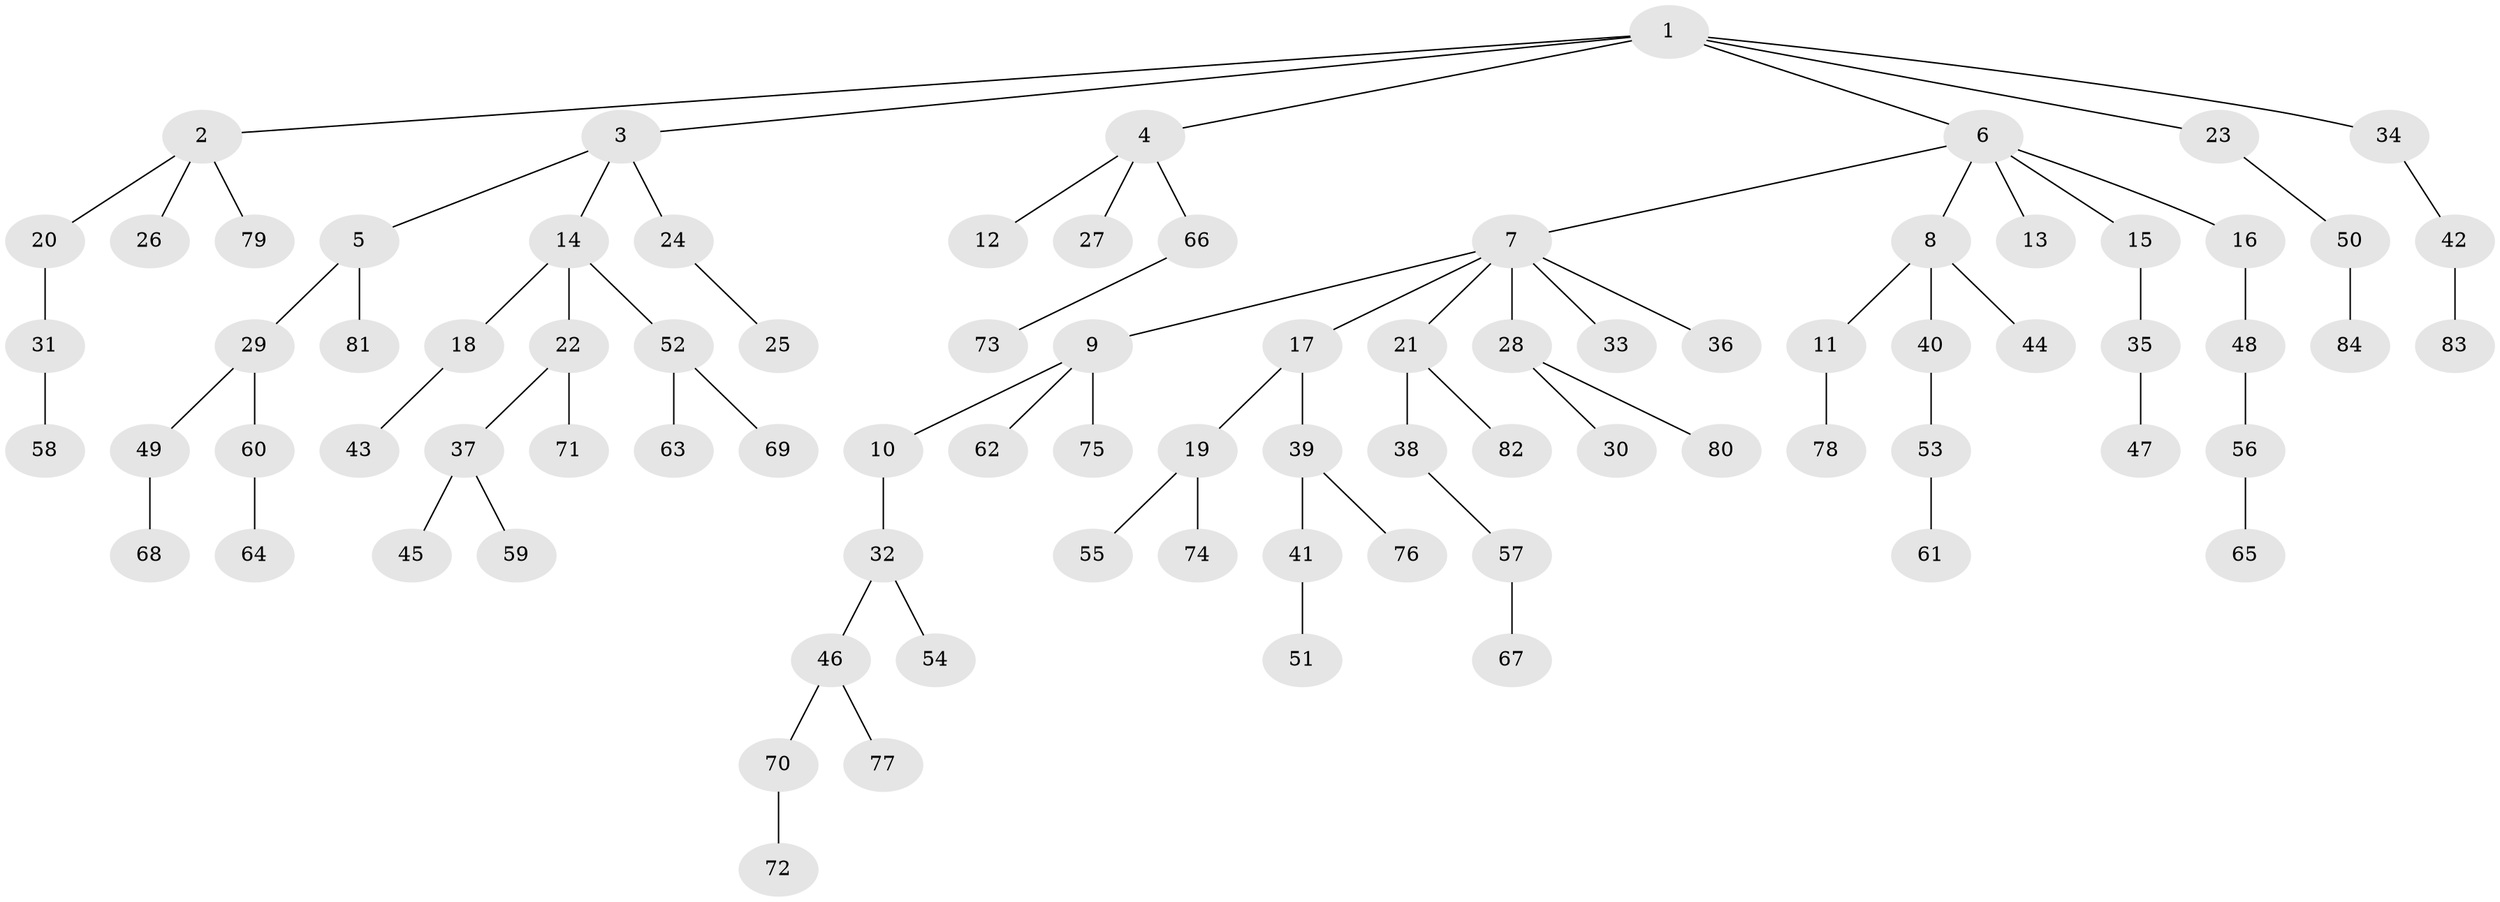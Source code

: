 // Generated by graph-tools (version 1.1) at 2025/02/03/09/25 03:02:30]
// undirected, 84 vertices, 83 edges
graph export_dot {
graph [start="1"]
  node [color=gray90,style=filled];
  1;
  2;
  3;
  4;
  5;
  6;
  7;
  8;
  9;
  10;
  11;
  12;
  13;
  14;
  15;
  16;
  17;
  18;
  19;
  20;
  21;
  22;
  23;
  24;
  25;
  26;
  27;
  28;
  29;
  30;
  31;
  32;
  33;
  34;
  35;
  36;
  37;
  38;
  39;
  40;
  41;
  42;
  43;
  44;
  45;
  46;
  47;
  48;
  49;
  50;
  51;
  52;
  53;
  54;
  55;
  56;
  57;
  58;
  59;
  60;
  61;
  62;
  63;
  64;
  65;
  66;
  67;
  68;
  69;
  70;
  71;
  72;
  73;
  74;
  75;
  76;
  77;
  78;
  79;
  80;
  81;
  82;
  83;
  84;
  1 -- 2;
  1 -- 3;
  1 -- 4;
  1 -- 6;
  1 -- 23;
  1 -- 34;
  2 -- 20;
  2 -- 26;
  2 -- 79;
  3 -- 5;
  3 -- 14;
  3 -- 24;
  4 -- 12;
  4 -- 27;
  4 -- 66;
  5 -- 29;
  5 -- 81;
  6 -- 7;
  6 -- 8;
  6 -- 13;
  6 -- 15;
  6 -- 16;
  7 -- 9;
  7 -- 17;
  7 -- 21;
  7 -- 28;
  7 -- 33;
  7 -- 36;
  8 -- 11;
  8 -- 40;
  8 -- 44;
  9 -- 10;
  9 -- 62;
  9 -- 75;
  10 -- 32;
  11 -- 78;
  14 -- 18;
  14 -- 22;
  14 -- 52;
  15 -- 35;
  16 -- 48;
  17 -- 19;
  17 -- 39;
  18 -- 43;
  19 -- 55;
  19 -- 74;
  20 -- 31;
  21 -- 38;
  21 -- 82;
  22 -- 37;
  22 -- 71;
  23 -- 50;
  24 -- 25;
  28 -- 30;
  28 -- 80;
  29 -- 49;
  29 -- 60;
  31 -- 58;
  32 -- 46;
  32 -- 54;
  34 -- 42;
  35 -- 47;
  37 -- 45;
  37 -- 59;
  38 -- 57;
  39 -- 41;
  39 -- 76;
  40 -- 53;
  41 -- 51;
  42 -- 83;
  46 -- 70;
  46 -- 77;
  48 -- 56;
  49 -- 68;
  50 -- 84;
  52 -- 63;
  52 -- 69;
  53 -- 61;
  56 -- 65;
  57 -- 67;
  60 -- 64;
  66 -- 73;
  70 -- 72;
}
